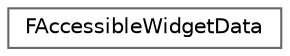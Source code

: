 digraph "Graphical Class Hierarchy"
{
 // INTERACTIVE_SVG=YES
 // LATEX_PDF_SIZE
  bgcolor="transparent";
  edge [fontname=Helvetica,fontsize=10,labelfontname=Helvetica,labelfontsize=10];
  node [fontname=Helvetica,fontsize=10,shape=box,height=0.2,width=0.4];
  rankdir="LR";
  Node0 [id="Node000000",label="FAccessibleWidgetData",height=0.2,width=0.4,color="grey40", fillcolor="white", style="filled",URL="$d1/d8a/structFAccessibleWidgetData.html",tooltip=" "];
}
